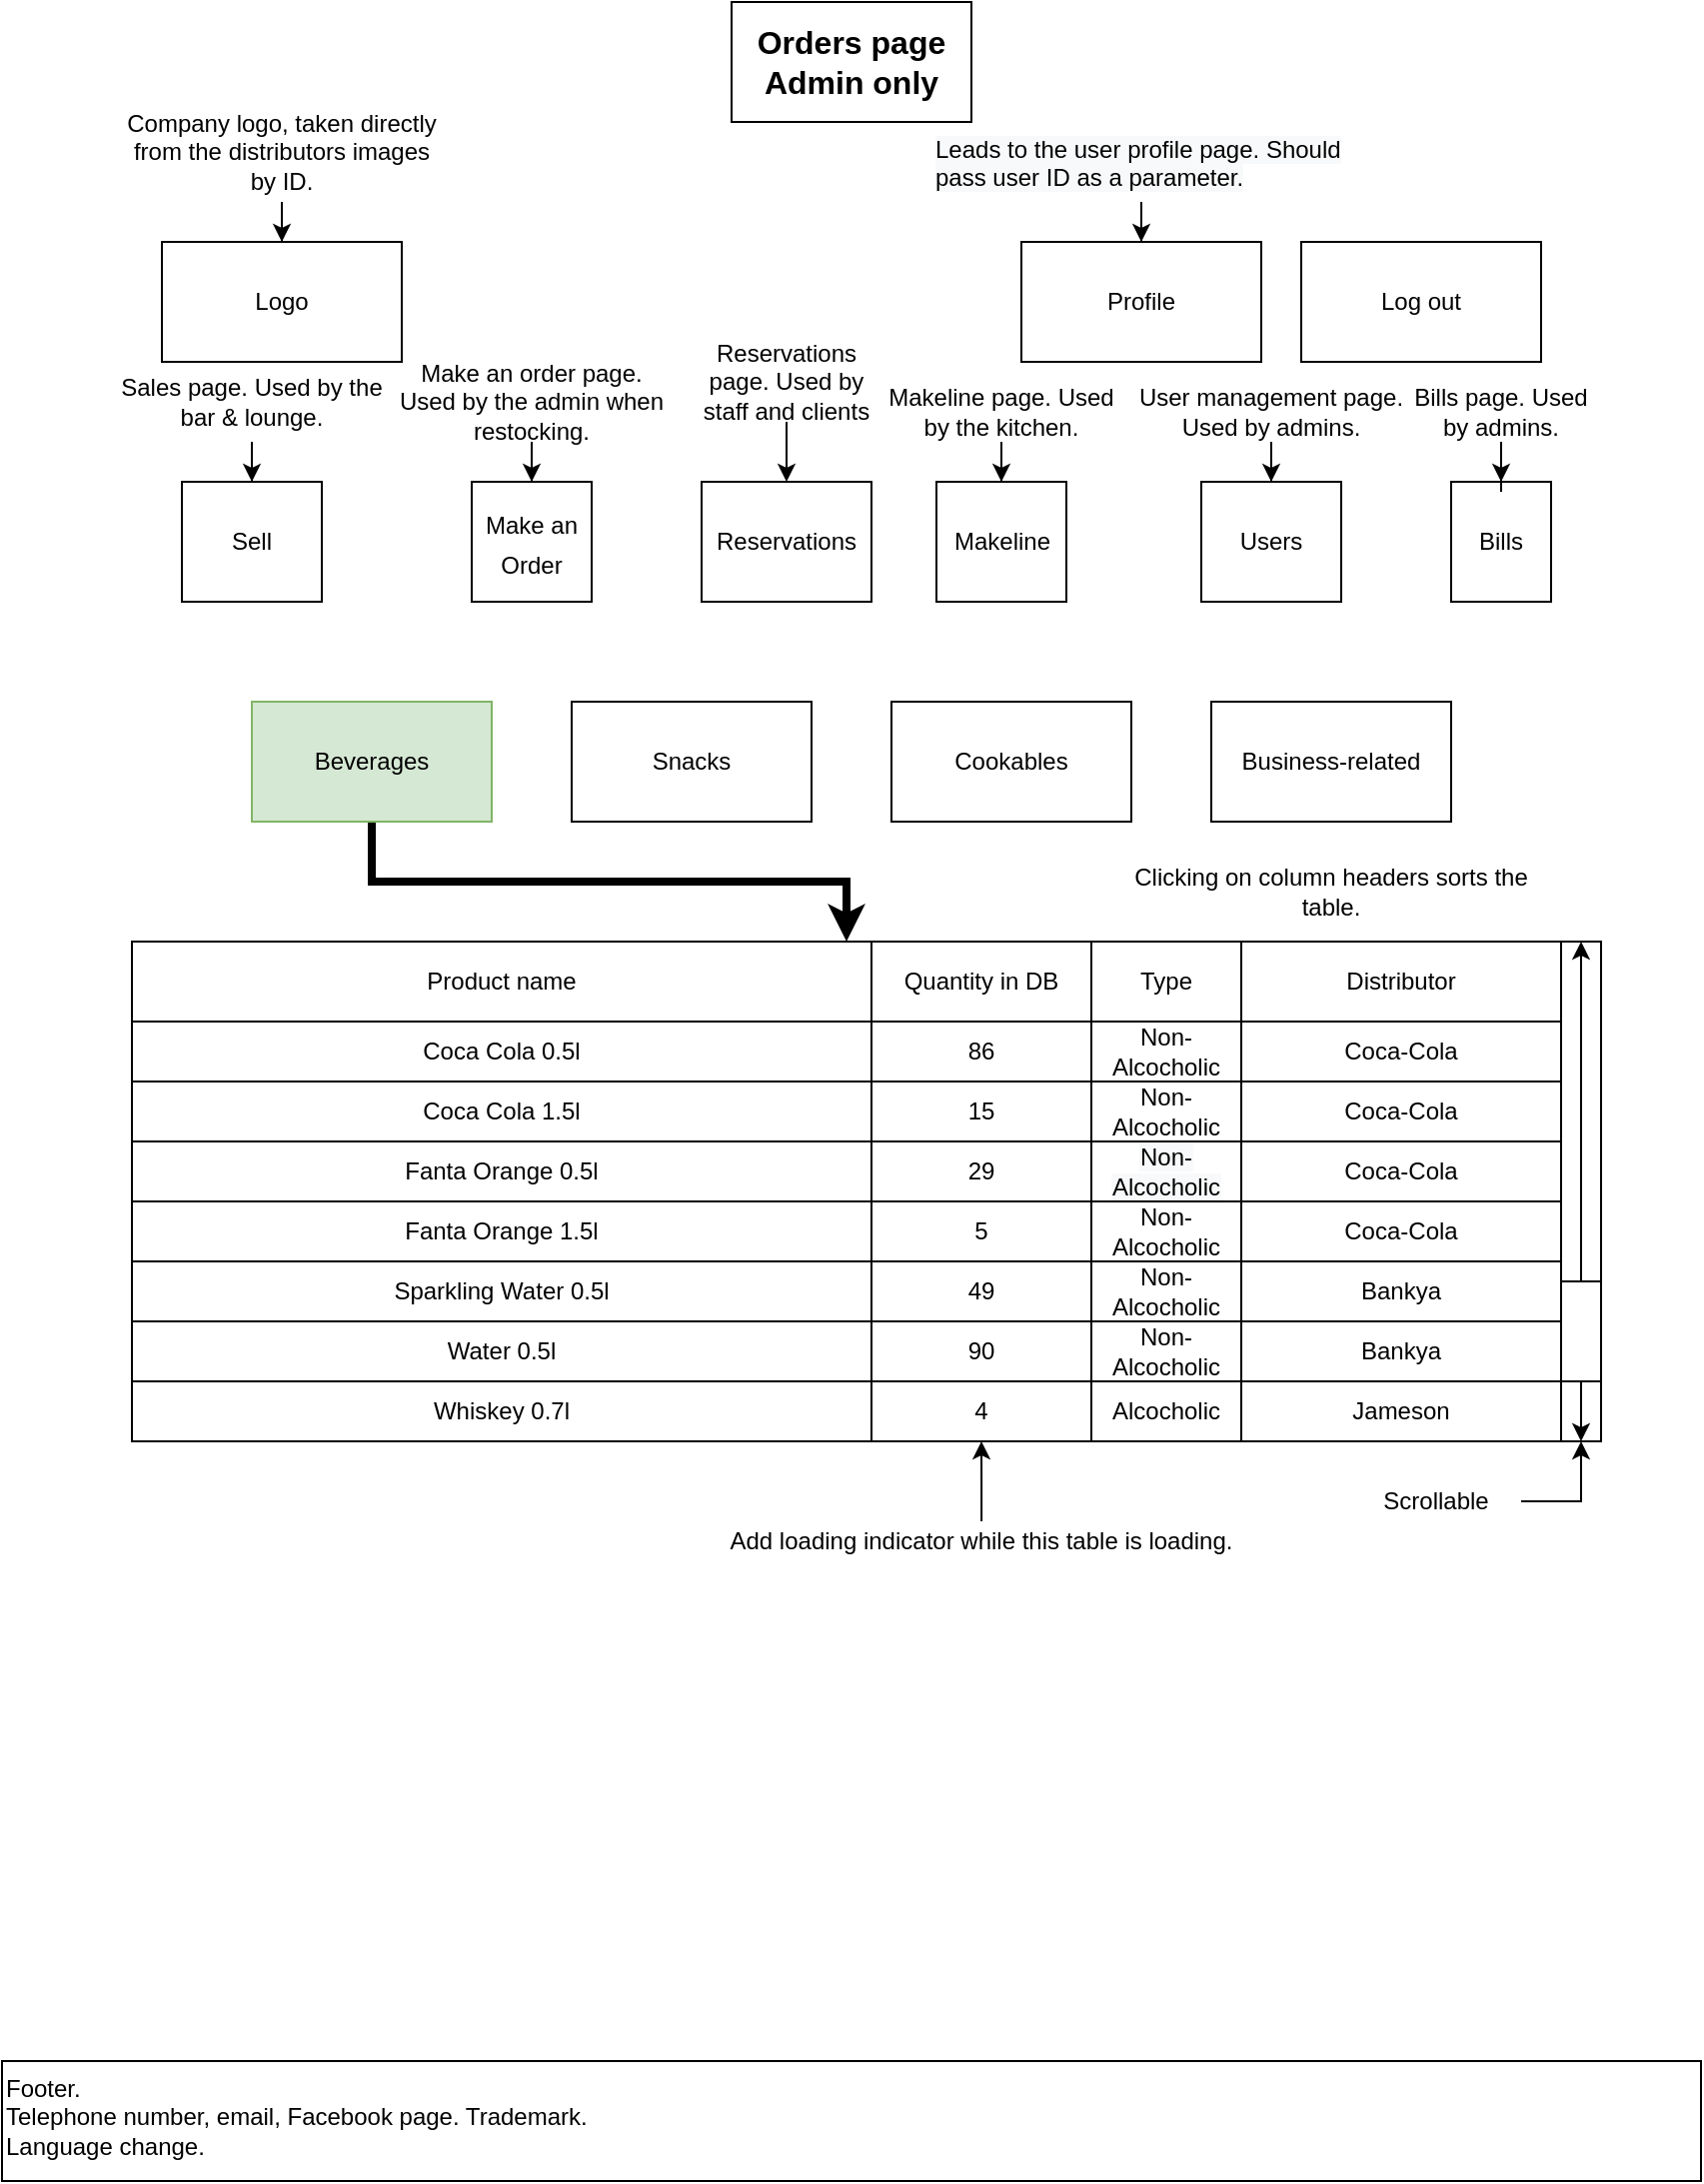 <mxfile version="13.7.9" type="device"><diagram id="EVJ3VCPyQn5Vx8HsfU14" name="Page-1"><mxGraphModel dx="1102" dy="851" grid="1" gridSize="10" guides="1" tooltips="1" connect="1" arrows="1" fold="1" page="1" pageScale="1" pageWidth="850" pageHeight="1100" math="0" shadow="0"><root><mxCell id="0"/><mxCell id="1" parent="0"/><mxCell id="mFmMtBh3qr6atqKdMfYx-1" value="Orders page&lt;br&gt;Admin only" style="rounded=0;whiteSpace=wrap;html=1;fontStyle=1;fontSize=16;" vertex="1" parent="1"><mxGeometry x="365" y="10" width="120" height="60" as="geometry"/></mxCell><mxCell id="mFmMtBh3qr6atqKdMfYx-2" value="Log out" style="rounded=0;whiteSpace=wrap;html=1;" vertex="1" parent="1"><mxGeometry x="650" y="130" width="120" height="60" as="geometry"/></mxCell><mxCell id="mFmMtBh3qr6atqKdMfYx-3" value="Profile" style="rounded=0;whiteSpace=wrap;html=1;" vertex="1" parent="1"><mxGeometry x="510" y="130" width="120" height="60" as="geometry"/></mxCell><mxCell id="mFmMtBh3qr6atqKdMfYx-4" value="Logo" style="rounded=0;whiteSpace=wrap;html=1;" vertex="1" parent="1"><mxGeometry x="80" y="130" width="120" height="60" as="geometry"/></mxCell><mxCell id="mFmMtBh3qr6atqKdMfYx-5" value="Sell" style="rounded=0;whiteSpace=wrap;html=1;" vertex="1" parent="1"><mxGeometry x="90" y="250" width="70" height="60" as="geometry"/></mxCell><mxCell id="mFmMtBh3qr6atqKdMfYx-6" value="&lt;font style=&quot;font-size: 12px&quot;&gt;Make an Order&lt;/font&gt;" style="rounded=0;whiteSpace=wrap;html=1;fontSize=16;" vertex="1" parent="1"><mxGeometry x="235" y="250" width="60" height="60" as="geometry"/></mxCell><mxCell id="mFmMtBh3qr6atqKdMfYx-7" value="Reservations" style="rounded=0;whiteSpace=wrap;html=1;fontSize=12;" vertex="1" parent="1"><mxGeometry x="350" y="250" width="85" height="60" as="geometry"/></mxCell><mxCell id="mFmMtBh3qr6atqKdMfYx-8" value="Users" style="rounded=0;whiteSpace=wrap;html=1;fontSize=12;" vertex="1" parent="1"><mxGeometry x="600" y="250" width="70" height="60" as="geometry"/></mxCell><mxCell id="mFmMtBh3qr6atqKdMfYx-12" value="Makeline" style="rounded=0;whiteSpace=wrap;html=1;fontSize=12;" vertex="1" parent="1"><mxGeometry x="467.5" y="250" width="65" height="60" as="geometry"/></mxCell><mxCell id="mFmMtBh3qr6atqKdMfYx-14" value="" style="edgeStyle=orthogonalEdgeStyle;rounded=0;orthogonalLoop=1;jettySize=auto;html=1;fontSize=12;" edge="1" parent="1" source="mFmMtBh3qr6atqKdMfYx-15" target="mFmMtBh3qr6atqKdMfYx-3"><mxGeometry relative="1" as="geometry"/></mxCell><mxCell id="mFmMtBh3qr6atqKdMfYx-15" value="&lt;meta charset=&quot;utf-8&quot;&gt;&lt;span style=&quot;color: rgb(0, 0, 0); font-family: helvetica; font-size: 12px; font-style: normal; font-weight: 400; letter-spacing: normal; text-align: center; text-indent: 0px; text-transform: none; word-spacing: 0px; background-color: rgb(248, 249, 250); display: inline; float: none;&quot;&gt;Leads to the user profile page. Should pass user ID as a parameter.&lt;/span&gt;" style="text;whiteSpace=wrap;html=1;fontSize=12;" vertex="1" parent="1"><mxGeometry x="465" y="70" width="210" height="40" as="geometry"/></mxCell><mxCell id="mFmMtBh3qr6atqKdMfYx-16" value="" style="edgeStyle=orthogonalEdgeStyle;rounded=0;orthogonalLoop=1;jettySize=auto;html=1;fontSize=12;" edge="1" parent="1" source="mFmMtBh3qr6atqKdMfYx-17" target="mFmMtBh3qr6atqKdMfYx-4"><mxGeometry relative="1" as="geometry"/></mxCell><mxCell id="mFmMtBh3qr6atqKdMfYx-17" value="Company logo, taken directly from the distributors images by ID." style="text;html=1;strokeColor=none;fillColor=none;align=center;verticalAlign=middle;whiteSpace=wrap;rounded=0;fontSize=12;" vertex="1" parent="1"><mxGeometry x="60" y="60" width="160" height="50" as="geometry"/></mxCell><mxCell id="mFmMtBh3qr6atqKdMfYx-18" value="" style="edgeStyle=orthogonalEdgeStyle;rounded=0;orthogonalLoop=1;jettySize=auto;html=1;fontSize=12;" edge="1" parent="1" source="mFmMtBh3qr6atqKdMfYx-19" target="mFmMtBh3qr6atqKdMfYx-5"><mxGeometry relative="1" as="geometry"/></mxCell><mxCell id="mFmMtBh3qr6atqKdMfYx-19" value="Sales page. Used by the bar &amp;amp; lounge." style="text;html=1;strokeColor=none;fillColor=none;align=center;verticalAlign=middle;whiteSpace=wrap;rounded=0;fontSize=12;" vertex="1" parent="1"><mxGeometry x="55" y="190" width="140" height="40" as="geometry"/></mxCell><mxCell id="mFmMtBh3qr6atqKdMfYx-20" value="" style="edgeStyle=orthogonalEdgeStyle;rounded=0;orthogonalLoop=1;jettySize=auto;html=1;fontSize=12;" edge="1" parent="1" source="mFmMtBh3qr6atqKdMfYx-21" target="mFmMtBh3qr6atqKdMfYx-6"><mxGeometry relative="1" as="geometry"/></mxCell><mxCell id="mFmMtBh3qr6atqKdMfYx-21" value="Make an order page. Used by the admin when restocking." style="text;html=1;strokeColor=none;fillColor=none;align=center;verticalAlign=middle;whiteSpace=wrap;rounded=0;fontSize=12;" vertex="1" parent="1"><mxGeometry x="195" y="190" width="140" height="40" as="geometry"/></mxCell><mxCell id="mFmMtBh3qr6atqKdMfYx-22" value="" style="edgeStyle=orthogonalEdgeStyle;rounded=0;orthogonalLoop=1;jettySize=auto;html=1;fontSize=12;" edge="1" parent="1" source="mFmMtBh3qr6atqKdMfYx-23" target="mFmMtBh3qr6atqKdMfYx-7"><mxGeometry relative="1" as="geometry"/></mxCell><mxCell id="mFmMtBh3qr6atqKdMfYx-23" value="Reservations page. Used by staff and clients" style="text;html=1;strokeColor=none;fillColor=none;align=center;verticalAlign=middle;whiteSpace=wrap;rounded=0;fontSize=12;" vertex="1" parent="1"><mxGeometry x="345" y="180" width="95" height="40" as="geometry"/></mxCell><mxCell id="mFmMtBh3qr6atqKdMfYx-24" value="" style="edgeStyle=orthogonalEdgeStyle;rounded=0;orthogonalLoop=1;jettySize=auto;html=1;fontSize=12;" edge="1" parent="1" source="mFmMtBh3qr6atqKdMfYx-25" target="mFmMtBh3qr6atqKdMfYx-12"><mxGeometry relative="1" as="geometry"/></mxCell><mxCell id="mFmMtBh3qr6atqKdMfYx-25" value="Makeline page. Used by the kitchen." style="text;html=1;strokeColor=none;fillColor=none;align=center;verticalAlign=middle;whiteSpace=wrap;rounded=0;fontSize=12;" vertex="1" parent="1"><mxGeometry x="440" y="200" width="120" height="30" as="geometry"/></mxCell><mxCell id="mFmMtBh3qr6atqKdMfYx-26" value="" style="edgeStyle=orthogonalEdgeStyle;rounded=0;orthogonalLoop=1;jettySize=auto;html=1;fontSize=12;" edge="1" parent="1" source="mFmMtBh3qr6atqKdMfYx-27" target="mFmMtBh3qr6atqKdMfYx-8"><mxGeometry relative="1" as="geometry"/></mxCell><mxCell id="mFmMtBh3qr6atqKdMfYx-27" value="User management page. Used by admins." style="text;html=1;strokeColor=none;fillColor=none;align=center;verticalAlign=middle;whiteSpace=wrap;rounded=0;fontSize=12;" vertex="1" parent="1"><mxGeometry x="565" y="200" width="140" height="30" as="geometry"/></mxCell><mxCell id="mFmMtBh3qr6atqKdMfYx-28" value="Bills" style="rounded=0;whiteSpace=wrap;html=1;fontSize=12;align=center;" vertex="1" parent="1"><mxGeometry x="725" y="250" width="50" height="60" as="geometry"/></mxCell><mxCell id="mFmMtBh3qr6atqKdMfYx-29" value="" style="edgeStyle=orthogonalEdgeStyle;rounded=0;orthogonalLoop=1;jettySize=auto;html=1;fontSize=12;" edge="1" parent="1" source="mFmMtBh3qr6atqKdMfYx-30" target="mFmMtBh3qr6atqKdMfYx-28"><mxGeometry relative="1" as="geometry"/></mxCell><mxCell id="mFmMtBh3qr6atqKdMfYx-30" value="Bills page. Used by admins." style="text;html=1;strokeColor=none;fillColor=none;align=center;verticalAlign=middle;whiteSpace=wrap;rounded=0;fontSize=12;" vertex="1" parent="1"><mxGeometry x="705" y="195" width="90" height="40" as="geometry"/></mxCell><mxCell id="mFmMtBh3qr6atqKdMfYx-31" value="Footer.&lt;br&gt;Telephone number, email, Facebook page. Trademark. &lt;br&gt;&lt;div&gt;&lt;span&gt;Language change.&lt;/span&gt;&lt;/div&gt;" style="rounded=0;whiteSpace=wrap;html=1;align=left;verticalAlign=top;" vertex="1" parent="1"><mxGeometry y="1040" width="850" height="60" as="geometry"/></mxCell><mxCell id="mFmMtBh3qr6atqKdMfYx-42" value="" style="edgeStyle=orthogonalEdgeStyle;rounded=0;orthogonalLoop=1;jettySize=auto;html=1;strokeWidth=4;" edge="1" parent="1" source="mFmMtBh3qr6atqKdMfYx-33" target="mFmMtBh3qr6atqKdMfYx-38"><mxGeometry relative="1" as="geometry"/></mxCell><mxCell id="mFmMtBh3qr6atqKdMfYx-33" value="Beverages" style="rounded=0;whiteSpace=wrap;html=1;fillColor=#d5e8d4;strokeColor=#82b366;" vertex="1" parent="1"><mxGeometry x="125" y="360" width="120" height="60" as="geometry"/></mxCell><mxCell id="mFmMtBh3qr6atqKdMfYx-34" value="Snacks" style="rounded=0;whiteSpace=wrap;html=1;" vertex="1" parent="1"><mxGeometry x="285" y="360" width="120" height="60" as="geometry"/></mxCell><mxCell id="mFmMtBh3qr6atqKdMfYx-35" value="Cookables" style="rounded=0;whiteSpace=wrap;html=1;" vertex="1" parent="1"><mxGeometry x="445" y="360" width="120" height="60" as="geometry"/></mxCell><mxCell id="mFmMtBh3qr6atqKdMfYx-36" value="Business-related" style="rounded=0;whiteSpace=wrap;html=1;" vertex="1" parent="1"><mxGeometry x="605" y="360" width="120" height="60" as="geometry"/></mxCell><mxCell id="mFmMtBh3qr6atqKdMfYx-38" value="" style="rounded=0;whiteSpace=wrap;html=1;" vertex="1" parent="1"><mxGeometry x="65" y="480" width="715" height="250" as="geometry"/></mxCell><mxCell id="mFmMtBh3qr6atqKdMfYx-39" value="Quantity in DB" style="rounded=0;whiteSpace=wrap;html=1;" vertex="1" parent="1"><mxGeometry x="435" y="480" width="110" height="40" as="geometry"/></mxCell><mxCell id="mFmMtBh3qr6atqKdMfYx-40" value="Product name" style="rounded=0;whiteSpace=wrap;html=1;" vertex="1" parent="1"><mxGeometry x="65" y="480" width="370" height="40" as="geometry"/></mxCell><mxCell id="mFmMtBh3qr6atqKdMfYx-41" value="Distributor" style="rounded=0;whiteSpace=wrap;html=1;" vertex="1" parent="1"><mxGeometry x="620" y="480" width="160" height="40" as="geometry"/></mxCell><mxCell id="mFmMtBh3qr6atqKdMfYx-43" value="Coca Cola 0.5l" style="rounded=0;whiteSpace=wrap;html=1;" vertex="1" parent="1"><mxGeometry x="65" y="520" width="370" height="30" as="geometry"/></mxCell><mxCell id="mFmMtBh3qr6atqKdMfYx-44" value="Coca Cola 1.5l" style="rounded=0;whiteSpace=wrap;html=1;" vertex="1" parent="1"><mxGeometry x="65" y="550" width="370" height="30" as="geometry"/></mxCell><mxCell id="mFmMtBh3qr6atqKdMfYx-45" value="Fanta Orange 0.5l" style="rounded=0;whiteSpace=wrap;html=1;" vertex="1" parent="1"><mxGeometry x="65" y="580" width="370" height="30" as="geometry"/></mxCell><mxCell id="mFmMtBh3qr6atqKdMfYx-46" value="Fanta Orange 1.5l" style="rounded=0;whiteSpace=wrap;html=1;" vertex="1" parent="1"><mxGeometry x="65" y="610" width="370" height="30" as="geometry"/></mxCell><mxCell id="mFmMtBh3qr6atqKdMfYx-47" value="Sparkling Water 0.5l" style="rounded=0;whiteSpace=wrap;html=1;" vertex="1" parent="1"><mxGeometry x="65" y="640" width="370" height="30" as="geometry"/></mxCell><mxCell id="mFmMtBh3qr6atqKdMfYx-48" value="Water 0.5l" style="rounded=0;whiteSpace=wrap;html=1;" vertex="1" parent="1"><mxGeometry x="65" y="670" width="370" height="30" as="geometry"/></mxCell><mxCell id="mFmMtBh3qr6atqKdMfYx-49" value="Whiskey 0.7l" style="rounded=0;whiteSpace=wrap;html=1;" vertex="1" parent="1"><mxGeometry x="65" y="700" width="370" height="30" as="geometry"/></mxCell><mxCell id="mFmMtBh3qr6atqKdMfYx-55" value="86" style="rounded=0;whiteSpace=wrap;html=1;" vertex="1" parent="1"><mxGeometry x="435" y="520" width="110" height="30" as="geometry"/></mxCell><mxCell id="mFmMtBh3qr6atqKdMfYx-56" value="15" style="rounded=0;whiteSpace=wrap;html=1;" vertex="1" parent="1"><mxGeometry x="435" y="550" width="110" height="30" as="geometry"/></mxCell><mxCell id="mFmMtBh3qr6atqKdMfYx-57" value="29" style="rounded=0;whiteSpace=wrap;html=1;" vertex="1" parent="1"><mxGeometry x="435" y="580" width="110" height="30" as="geometry"/></mxCell><mxCell id="mFmMtBh3qr6atqKdMfYx-58" value="5" style="rounded=0;whiteSpace=wrap;html=1;" vertex="1" parent="1"><mxGeometry x="435" y="610" width="110" height="30" as="geometry"/></mxCell><mxCell id="mFmMtBh3qr6atqKdMfYx-59" value="49" style="rounded=0;whiteSpace=wrap;html=1;" vertex="1" parent="1"><mxGeometry x="435" y="640" width="110" height="30" as="geometry"/></mxCell><mxCell id="mFmMtBh3qr6atqKdMfYx-60" value="90" style="rounded=0;whiteSpace=wrap;html=1;" vertex="1" parent="1"><mxGeometry x="435" y="670" width="110" height="30" as="geometry"/></mxCell><mxCell id="mFmMtBh3qr6atqKdMfYx-61" value="4" style="rounded=0;whiteSpace=wrap;html=1;" vertex="1" parent="1"><mxGeometry x="435" y="700" width="110" height="30" as="geometry"/></mxCell><mxCell id="mFmMtBh3qr6atqKdMfYx-67" value="Type" style="rounded=0;whiteSpace=wrap;html=1;" vertex="1" parent="1"><mxGeometry x="545" y="480" width="75" height="40" as="geometry"/></mxCell><mxCell id="mFmMtBh3qr6atqKdMfYx-68" value="Non-Alcocholic" style="rounded=0;whiteSpace=wrap;html=1;" vertex="1" parent="1"><mxGeometry x="545" y="520" width="75" height="30" as="geometry"/></mxCell><mxCell id="mFmMtBh3qr6atqKdMfYx-69" value="&lt;span&gt;Non-Alcocholic&lt;/span&gt;" style="rounded=0;whiteSpace=wrap;html=1;" vertex="1" parent="1"><mxGeometry x="545" y="550" width="75" height="30" as="geometry"/></mxCell><mxCell id="mFmMtBh3qr6atqKdMfYx-70" value="&lt;meta charset=&quot;utf-8&quot;&gt;&lt;span style=&quot;color: rgb(0, 0, 0); font-family: helvetica; font-size: 12px; font-style: normal; font-weight: 400; letter-spacing: normal; text-align: center; text-indent: 0px; text-transform: none; word-spacing: 0px; background-color: rgb(248, 249, 250); display: inline; float: none;&quot;&gt;Non-Alcocholic&lt;/span&gt;" style="rounded=0;whiteSpace=wrap;html=1;" vertex="1" parent="1"><mxGeometry x="545" y="580" width="75" height="30" as="geometry"/></mxCell><mxCell id="mFmMtBh3qr6atqKdMfYx-71" value="&lt;span&gt;Non-Alcocholic&lt;/span&gt;" style="rounded=0;whiteSpace=wrap;html=1;" vertex="1" parent="1"><mxGeometry x="545" y="610" width="75" height="30" as="geometry"/></mxCell><mxCell id="mFmMtBh3qr6atqKdMfYx-72" value="&lt;span&gt;Non-Alcocholic&lt;/span&gt;" style="rounded=0;whiteSpace=wrap;html=1;" vertex="1" parent="1"><mxGeometry x="545" y="640" width="75" height="30" as="geometry"/></mxCell><mxCell id="mFmMtBh3qr6atqKdMfYx-73" value="&lt;span&gt;Non-Alcocholic&lt;/span&gt;" style="rounded=0;whiteSpace=wrap;html=1;" vertex="1" parent="1"><mxGeometry x="545" y="670" width="75" height="30" as="geometry"/></mxCell><mxCell id="mFmMtBh3qr6atqKdMfYx-74" value="Alcocholic" style="rounded=0;whiteSpace=wrap;html=1;" vertex="1" parent="1"><mxGeometry x="545" y="700" width="75" height="30" as="geometry"/></mxCell><mxCell id="mFmMtBh3qr6atqKdMfYx-80" value="Coca-Cola" style="rounded=0;whiteSpace=wrap;html=1;" vertex="1" parent="1"><mxGeometry x="620" y="520" width="160" height="30" as="geometry"/></mxCell><mxCell id="mFmMtBh3qr6atqKdMfYx-81" value="&lt;span&gt;Coca-Cola&lt;/span&gt;" style="rounded=0;whiteSpace=wrap;html=1;" vertex="1" parent="1"><mxGeometry x="620" y="550" width="160" height="30" as="geometry"/></mxCell><mxCell id="mFmMtBh3qr6atqKdMfYx-82" value="&lt;span&gt;Coca-Cola&lt;/span&gt;" style="rounded=0;whiteSpace=wrap;html=1;" vertex="1" parent="1"><mxGeometry x="620" y="580" width="160" height="30" as="geometry"/></mxCell><mxCell id="mFmMtBh3qr6atqKdMfYx-83" value="&lt;span&gt;Coca-Cola&lt;/span&gt;" style="rounded=0;whiteSpace=wrap;html=1;" vertex="1" parent="1"><mxGeometry x="620" y="610" width="160" height="30" as="geometry"/></mxCell><mxCell id="mFmMtBh3qr6atqKdMfYx-84" value="Bankya" style="rounded=0;whiteSpace=wrap;html=1;" vertex="1" parent="1"><mxGeometry x="620" y="640" width="160" height="30" as="geometry"/></mxCell><mxCell id="mFmMtBh3qr6atqKdMfYx-86" value="&lt;span&gt;Bankya&lt;/span&gt;" style="rounded=0;whiteSpace=wrap;html=1;" vertex="1" parent="1"><mxGeometry x="620" y="670" width="160" height="30" as="geometry"/></mxCell><mxCell id="mFmMtBh3qr6atqKdMfYx-87" value="Jameson" style="rounded=0;whiteSpace=wrap;html=1;" vertex="1" parent="1"><mxGeometry x="620" y="700" width="160" height="30" as="geometry"/></mxCell><mxCell id="mFmMtBh3qr6atqKdMfYx-94" value="Clicking on column headers sorts the table." style="text;html=1;strokeColor=none;fillColor=none;align=center;verticalAlign=middle;whiteSpace=wrap;rounded=0;" vertex="1" parent="1"><mxGeometry x="550" y="440" width="230" height="30" as="geometry"/></mxCell><mxCell id="mFmMtBh3qr6atqKdMfYx-98" value="" style="edgeStyle=orthogonalEdgeStyle;rounded=0;orthogonalLoop=1;jettySize=auto;html=1;strokeWidth=1;entryX=0.5;entryY=1;entryDx=0;entryDy=0;" edge="1" parent="1" source="mFmMtBh3qr6atqKdMfYx-96" target="mFmMtBh3qr6atqKdMfYx-61"><mxGeometry relative="1" as="geometry"><mxPoint x="490" y="880" as="targetPoint"/></mxGeometry></mxCell><mxCell id="mFmMtBh3qr6atqKdMfYx-96" value="Add loading indicator while this table is loading." style="text;html=1;strokeColor=none;fillColor=none;align=center;verticalAlign=middle;whiteSpace=wrap;rounded=0;" vertex="1" parent="1"><mxGeometry x="286.25" y="770" width="407.5" height="20" as="geometry"/></mxCell><mxCell id="mFmMtBh3qr6atqKdMfYx-99" value="" style="rounded=0;whiteSpace=wrap;html=1;" vertex="1" parent="1"><mxGeometry x="780" y="480" width="20" height="250" as="geometry"/></mxCell><mxCell id="mFmMtBh3qr6atqKdMfYx-101" value="" style="endArrow=classic;startArrow=classic;html=1;strokeWidth=1;entryX=0.5;entryY=0;entryDx=0;entryDy=0;exitX=0.5;exitY=1;exitDx=0;exitDy=0;" edge="1" parent="1" source="mFmMtBh3qr6atqKdMfYx-99" target="mFmMtBh3qr6atqKdMfYx-99"><mxGeometry width="50" height="50" relative="1" as="geometry"><mxPoint x="400" y="660" as="sourcePoint"/><mxPoint x="450" y="610" as="targetPoint"/></mxGeometry></mxCell><mxCell id="mFmMtBh3qr6atqKdMfYx-100" value="" style="rounded=0;whiteSpace=wrap;html=1;" vertex="1" parent="1"><mxGeometry x="780" y="650" width="20" height="50" as="geometry"/></mxCell><mxCell id="mFmMtBh3qr6atqKdMfYx-103" style="edgeStyle=orthogonalEdgeStyle;rounded=0;orthogonalLoop=1;jettySize=auto;html=1;entryX=0.5;entryY=1;entryDx=0;entryDy=0;strokeWidth=1;" edge="1" parent="1" source="mFmMtBh3qr6atqKdMfYx-102" target="mFmMtBh3qr6atqKdMfYx-99"><mxGeometry relative="1" as="geometry"/></mxCell><mxCell id="mFmMtBh3qr6atqKdMfYx-102" value="Scrollable" style="text;html=1;strokeColor=none;fillColor=none;align=center;verticalAlign=middle;whiteSpace=wrap;rounded=0;" vertex="1" parent="1"><mxGeometry x="675" y="750" width="85" height="20" as="geometry"/></mxCell></root></mxGraphModel></diagram></mxfile>